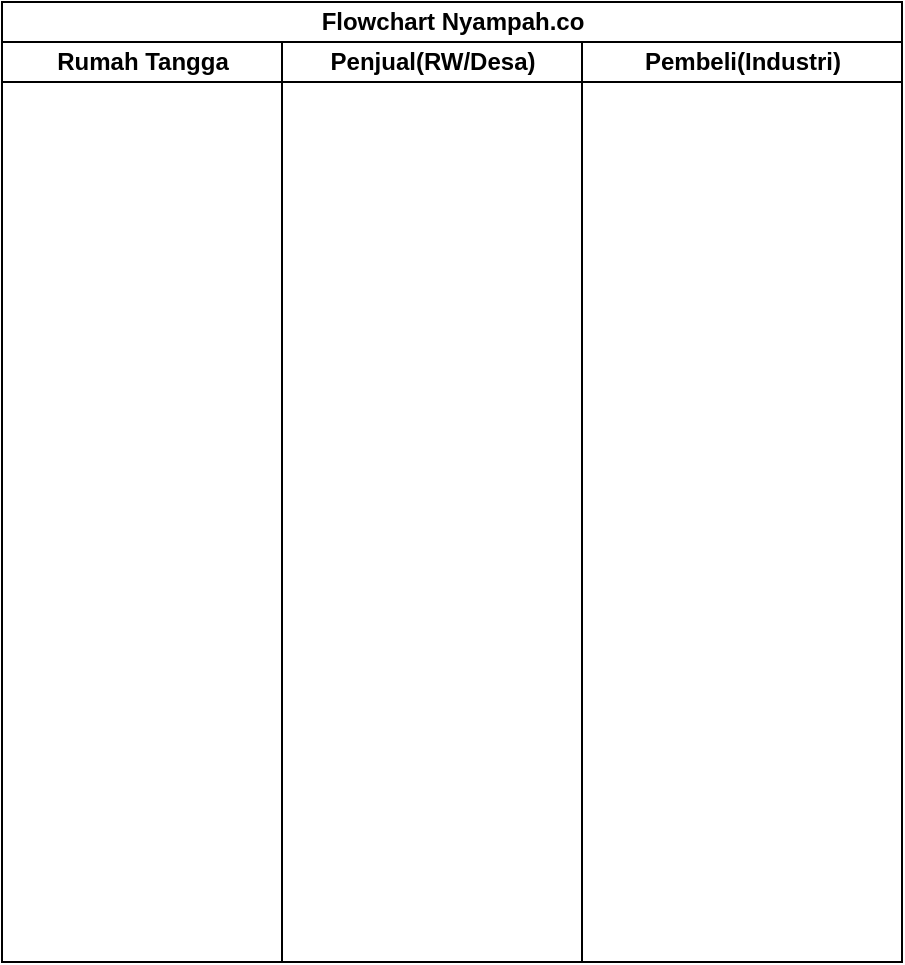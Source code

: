 <mxfile version="20.7.4" type="github">
  <diagram id="NDGz58qo5Z7HPsP7iwJc" name="Page-1">
    <mxGraphModel dx="1296" dy="1782" grid="1" gridSize="10" guides="1" tooltips="1" connect="1" arrows="1" fold="1" page="1" pageScale="1" pageWidth="850" pageHeight="1100" math="0" shadow="0">
      <root>
        <mxCell id="0" />
        <mxCell id="1" parent="0" />
        <mxCell id="CqRJkIQoV9bxLGI7mG-t-1" value="Flowchart Nyampah.co" style="swimlane;childLayout=stackLayout;resizeParent=1;resizeParentMax=0;startSize=20;html=1;" vertex="1" parent="1">
          <mxGeometry x="180" y="-570" width="450" height="480" as="geometry" />
        </mxCell>
        <mxCell id="CqRJkIQoV9bxLGI7mG-t-2" value="Rumah Tangga" style="swimlane;startSize=20;html=1;" vertex="1" parent="CqRJkIQoV9bxLGI7mG-t-1">
          <mxGeometry y="20" width="140" height="460" as="geometry" />
        </mxCell>
        <mxCell id="CqRJkIQoV9bxLGI7mG-t-3" value="Penjual(RW/Desa)" style="swimlane;startSize=20;html=1;" vertex="1" parent="CqRJkIQoV9bxLGI7mG-t-1">
          <mxGeometry x="140" y="20" width="150" height="460" as="geometry" />
        </mxCell>
        <mxCell id="CqRJkIQoV9bxLGI7mG-t-4" value="Pembeli(Industri)" style="swimlane;startSize=20;html=1;" vertex="1" parent="CqRJkIQoV9bxLGI7mG-t-1">
          <mxGeometry x="290" y="20" width="160" height="460" as="geometry" />
        </mxCell>
      </root>
    </mxGraphModel>
  </diagram>
</mxfile>
